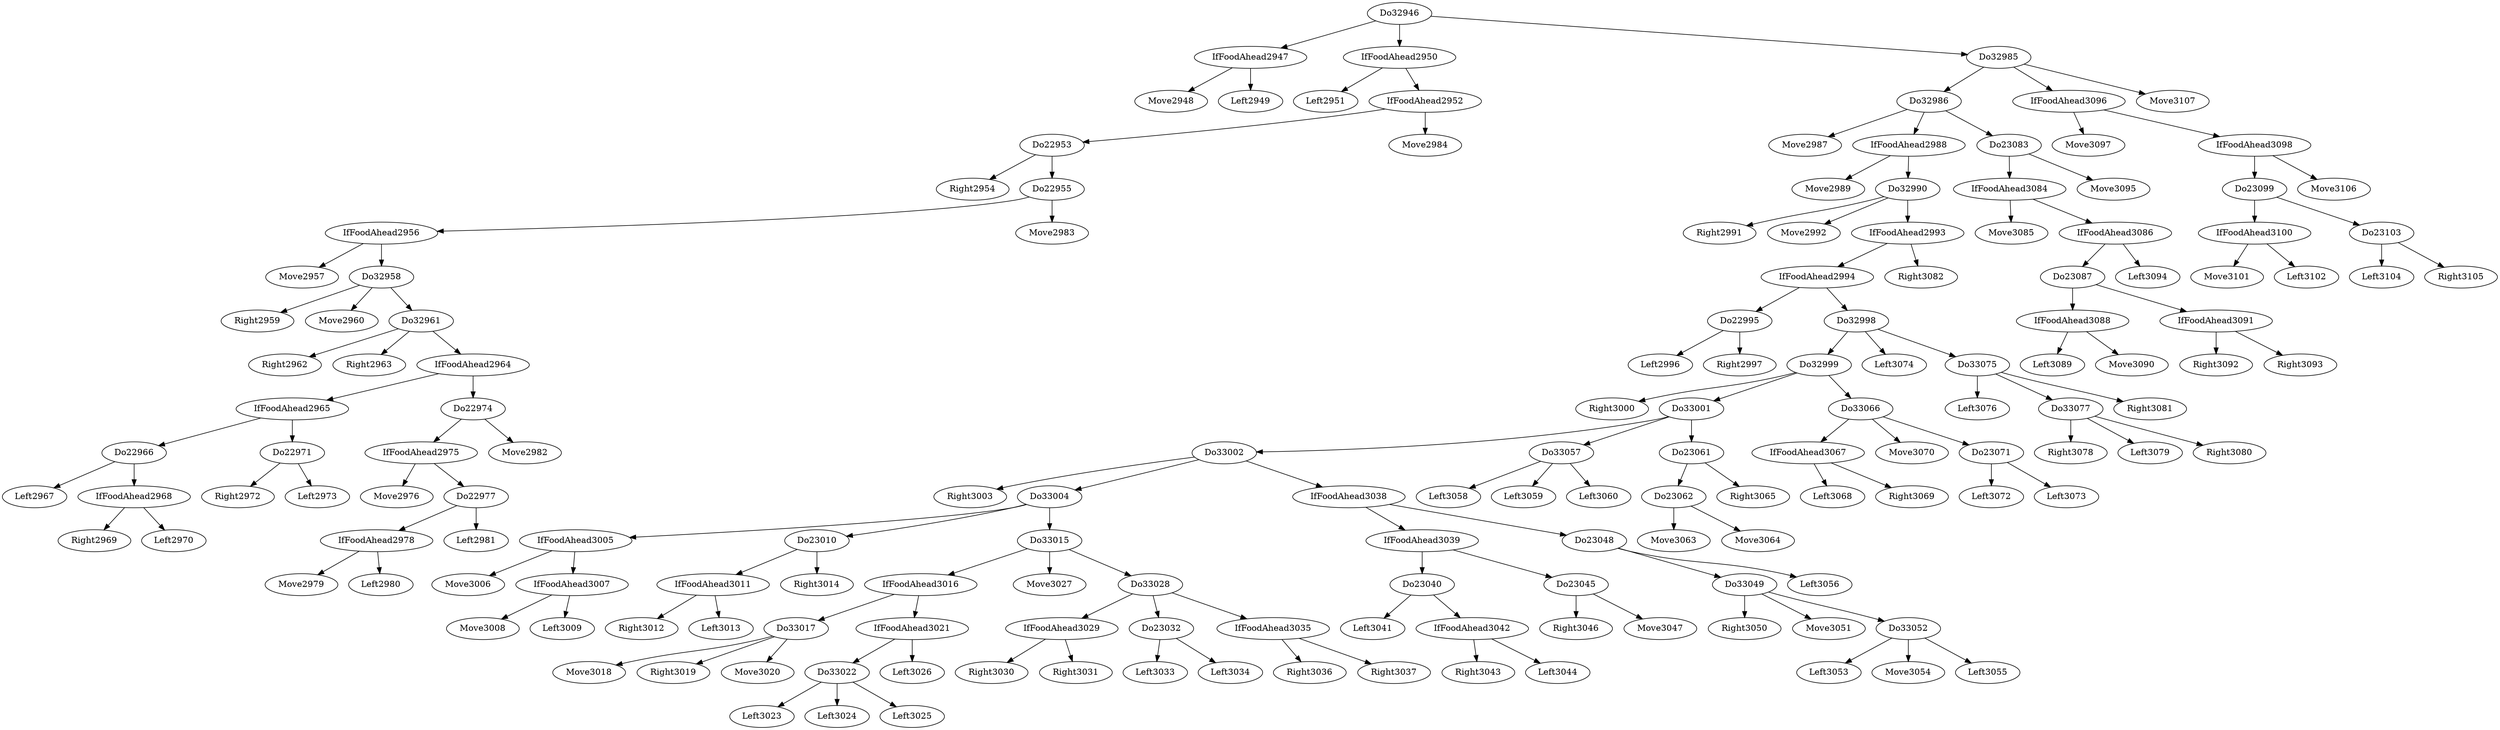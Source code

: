 digraph T {
	IfFoodAhead2947 -> Move2948
	IfFoodAhead2947 -> Left2949
	Do32946 -> IfFoodAhead2947
	IfFoodAhead2950 -> Left2951
	Do22953 -> Right2954
	IfFoodAhead2956 -> Move2957
	Do32958 -> Right2959
	Do32958 -> Move2960
	Do32961 -> Right2962
	Do32961 -> Right2963
	Do22966 -> Left2967
	IfFoodAhead2968 -> Right2969
	IfFoodAhead2968 -> Left2970
	Do22966 -> IfFoodAhead2968
	IfFoodAhead2965 -> Do22966
	Do22971 -> Right2972
	Do22971 -> Left2973
	IfFoodAhead2965 -> Do22971
	IfFoodAhead2964 -> IfFoodAhead2965
	IfFoodAhead2975 -> Move2976
	IfFoodAhead2978 -> Move2979
	IfFoodAhead2978 -> Left2980
	Do22977 -> IfFoodAhead2978
	Do22977 -> Left2981
	IfFoodAhead2975 -> Do22977
	Do22974 -> IfFoodAhead2975
	Do22974 -> Move2982
	IfFoodAhead2964 -> Do22974
	Do32961 -> IfFoodAhead2964
	Do32958 -> Do32961
	IfFoodAhead2956 -> Do32958
	Do22955 -> IfFoodAhead2956
	Do22955 -> Move2983
	Do22953 -> Do22955
	IfFoodAhead2952 -> Do22953
	IfFoodAhead2952 -> Move2984
	IfFoodAhead2950 -> IfFoodAhead2952
	Do32946 -> IfFoodAhead2950
	Do32986 -> Move2987
	IfFoodAhead2988 -> Move2989
	Do32990 -> Right2991
	Do32990 -> Move2992
	Do22995 -> Left2996
	Do22995 -> Right2997
	IfFoodAhead2994 -> Do22995
	Do32999 -> Right3000
	Do33002 -> Right3003
	IfFoodAhead3005 -> Move3006
	IfFoodAhead3007 -> Move3008
	IfFoodAhead3007 -> Left3009
	IfFoodAhead3005 -> IfFoodAhead3007
	Do33004 -> IfFoodAhead3005
	IfFoodAhead3011 -> Right3012
	IfFoodAhead3011 -> Left3013
	Do23010 -> IfFoodAhead3011
	Do23010 -> Right3014
	Do33004 -> Do23010
	Do33017 -> Move3018
	Do33017 -> Right3019
	Do33017 -> Move3020
	IfFoodAhead3016 -> Do33017
	Do33022 -> Left3023
	Do33022 -> Left3024
	Do33022 -> Left3025
	IfFoodAhead3021 -> Do33022
	IfFoodAhead3021 -> Left3026
	IfFoodAhead3016 -> IfFoodAhead3021
	Do33015 -> IfFoodAhead3016
	Do33015 -> Move3027
	IfFoodAhead3029 -> Right3030
	IfFoodAhead3029 -> Right3031
	Do33028 -> IfFoodAhead3029
	Do23032 -> Left3033
	Do23032 -> Left3034
	Do33028 -> Do23032
	IfFoodAhead3035 -> Right3036
	IfFoodAhead3035 -> Right3037
	Do33028 -> IfFoodAhead3035
	Do33015 -> Do33028
	Do33004 -> Do33015
	Do33002 -> Do33004
	Do23040 -> Left3041
	IfFoodAhead3042 -> Right3043
	IfFoodAhead3042 -> Left3044
	Do23040 -> IfFoodAhead3042
	IfFoodAhead3039 -> Do23040
	Do23045 -> Right3046
	Do23045 -> Move3047
	IfFoodAhead3039 -> Do23045
	IfFoodAhead3038 -> IfFoodAhead3039
	Do33049 -> Right3050
	Do33049 -> Move3051
	Do33052 -> Left3053
	Do33052 -> Move3054
	Do33052 -> Left3055
	Do33049 -> Do33052
	Do23048 -> Do33049
	Do23048 -> Left3056
	IfFoodAhead3038 -> Do23048
	Do33002 -> IfFoodAhead3038
	Do33001 -> Do33002
	Do33057 -> Left3058
	Do33057 -> Left3059
	Do33057 -> Left3060
	Do33001 -> Do33057
	Do23062 -> Move3063
	Do23062 -> Move3064
	Do23061 -> Do23062
	Do23061 -> Right3065
	Do33001 -> Do23061
	Do32999 -> Do33001
	IfFoodAhead3067 -> Left3068
	IfFoodAhead3067 -> Right3069
	Do33066 -> IfFoodAhead3067
	Do33066 -> Move3070
	Do23071 -> Left3072
	Do23071 -> Left3073
	Do33066 -> Do23071
	Do32999 -> Do33066
	Do32998 -> Do32999
	Do32998 -> Left3074
	Do33075 -> Left3076
	Do33077 -> Right3078
	Do33077 -> Left3079
	Do33077 -> Right3080
	Do33075 -> Do33077
	Do33075 -> Right3081
	Do32998 -> Do33075
	IfFoodAhead2994 -> Do32998
	IfFoodAhead2993 -> IfFoodAhead2994
	IfFoodAhead2993 -> Right3082
	Do32990 -> IfFoodAhead2993
	IfFoodAhead2988 -> Do32990
	Do32986 -> IfFoodAhead2988
	IfFoodAhead3084 -> Move3085
	IfFoodAhead3088 -> Left3089
	IfFoodAhead3088 -> Move3090
	Do23087 -> IfFoodAhead3088
	IfFoodAhead3091 -> Right3092
	IfFoodAhead3091 -> Right3093
	Do23087 -> IfFoodAhead3091
	IfFoodAhead3086 -> Do23087
	IfFoodAhead3086 -> Left3094
	IfFoodAhead3084 -> IfFoodAhead3086
	Do23083 -> IfFoodAhead3084
	Do23083 -> Move3095
	Do32986 -> Do23083
	Do32985 -> Do32986
	IfFoodAhead3096 -> Move3097
	IfFoodAhead3100 -> Move3101
	IfFoodAhead3100 -> Left3102
	Do23099 -> IfFoodAhead3100
	Do23103 -> Left3104
	Do23103 -> Right3105
	Do23099 -> Do23103
	IfFoodAhead3098 -> Do23099
	IfFoodAhead3098 -> Move3106
	IfFoodAhead3096 -> IfFoodAhead3098
	Do32985 -> IfFoodAhead3096
	Do32985 -> Move3107
	Do32946 -> Do32985
}

